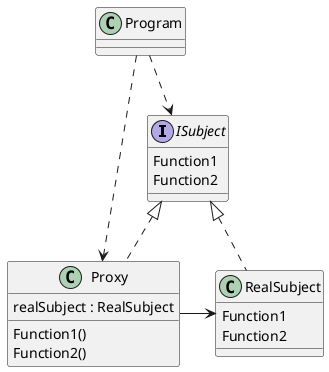 @startuml

interface ISubject
ISubject : Function1
ISubject : Function2

ISubject <|.. RealSubject
RealSubject : Function1
RealSubject : Function2

ISubject <|.. Proxy

class Proxy {
  realSubject : RealSubject
  Function1()
  Function2()
}

Proxy -> RealSubject

Program ..> Proxy
Program ..> ISubject

@enduml